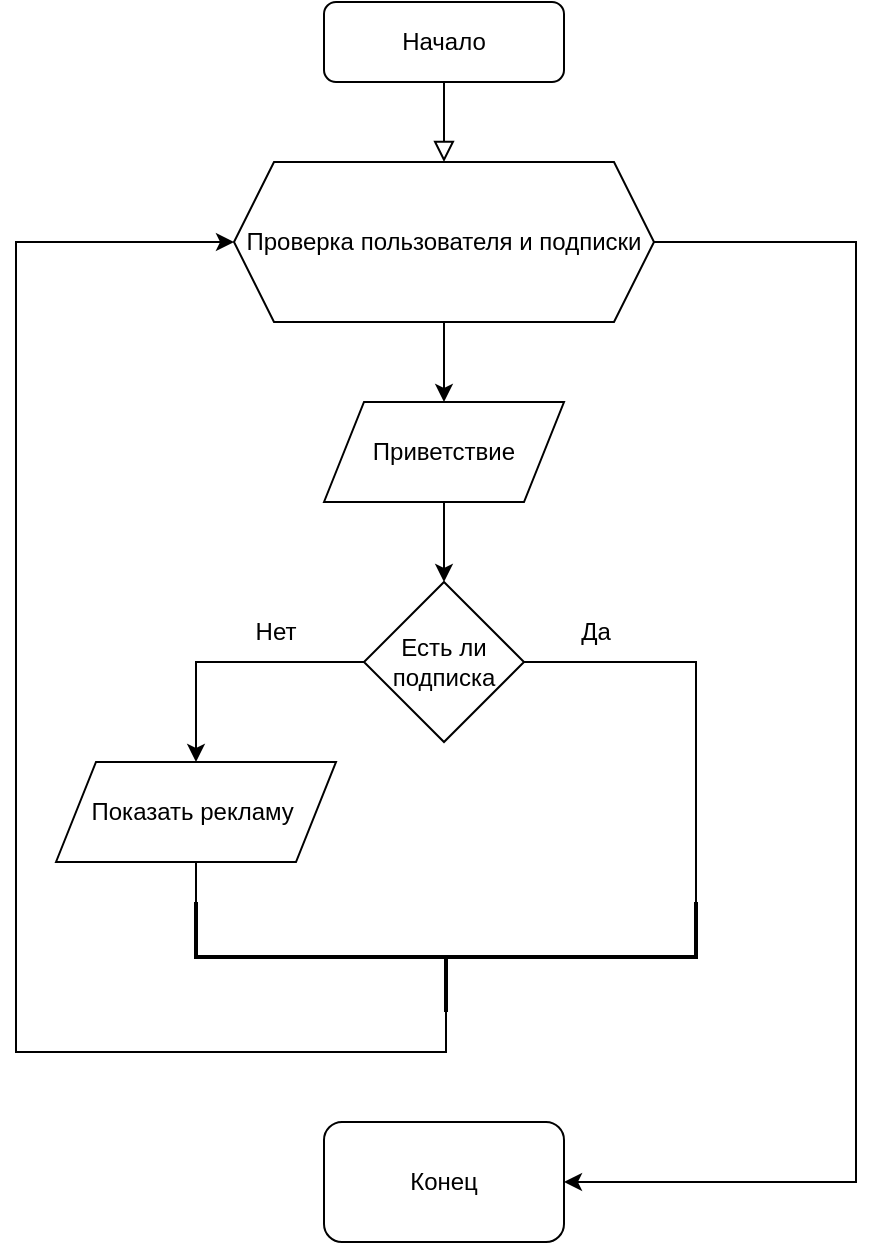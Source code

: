 <mxfile version="21.6.7" type="device">
  <diagram id="C5RBs43oDa-KdzZeNtuy" name="Page-1">
    <mxGraphModel dx="1426" dy="743" grid="1" gridSize="10" guides="1" tooltips="1" connect="1" arrows="1" fold="1" page="1" pageScale="1" pageWidth="827" pageHeight="1169" math="0" shadow="0">
      <root>
        <mxCell id="WIyWlLk6GJQsqaUBKTNV-0" />
        <mxCell id="WIyWlLk6GJQsqaUBKTNV-1" parent="WIyWlLk6GJQsqaUBKTNV-0" />
        <mxCell id="WIyWlLk6GJQsqaUBKTNV-2" value="" style="rounded=0;html=1;jettySize=auto;orthogonalLoop=1;fontSize=11;endArrow=block;endFill=0;endSize=8;strokeWidth=1;shadow=0;labelBackgroundColor=none;edgeStyle=orthogonalEdgeStyle;entryX=0.5;entryY=0;entryDx=0;entryDy=0;" parent="WIyWlLk6GJQsqaUBKTNV-1" source="WIyWlLk6GJQsqaUBKTNV-3" edge="1">
          <mxGeometry relative="1" as="geometry">
            <mxPoint x="414" y="160" as="targetPoint" />
          </mxGeometry>
        </mxCell>
        <mxCell id="WIyWlLk6GJQsqaUBKTNV-3" value="Начало" style="rounded=1;whiteSpace=wrap;html=1;fontSize=12;glass=0;strokeWidth=1;shadow=0;" parent="WIyWlLk6GJQsqaUBKTNV-1" vertex="1">
          <mxGeometry x="354" y="80" width="120" height="40" as="geometry" />
        </mxCell>
        <mxCell id="DrHuIfY6wFgqm-kkz8UV-20" style="edgeStyle=orthogonalEdgeStyle;rounded=0;orthogonalLoop=1;jettySize=auto;html=1;exitX=0.5;exitY=1;exitDx=0;exitDy=0;entryX=0.5;entryY=0;entryDx=0;entryDy=0;" edge="1" parent="WIyWlLk6GJQsqaUBKTNV-1" source="DrHuIfY6wFgqm-kkz8UV-16" target="DrHuIfY6wFgqm-kkz8UV-19">
          <mxGeometry relative="1" as="geometry" />
        </mxCell>
        <mxCell id="DrHuIfY6wFgqm-kkz8UV-42" style="edgeStyle=orthogonalEdgeStyle;rounded=0;orthogonalLoop=1;jettySize=auto;html=1;entryX=1;entryY=0.5;entryDx=0;entryDy=0;" edge="1" parent="WIyWlLk6GJQsqaUBKTNV-1" source="DrHuIfY6wFgqm-kkz8UV-16" target="DrHuIfY6wFgqm-kkz8UV-41">
          <mxGeometry relative="1" as="geometry">
            <Array as="points">
              <mxPoint x="620" y="200" />
              <mxPoint x="620" y="670" />
            </Array>
          </mxGeometry>
        </mxCell>
        <mxCell id="DrHuIfY6wFgqm-kkz8UV-16" value="Проверка пользователя и подписки" style="shape=hexagon;perimeter=hexagonPerimeter2;whiteSpace=wrap;html=1;fixedSize=1;" vertex="1" parent="WIyWlLk6GJQsqaUBKTNV-1">
          <mxGeometry x="309" y="160" width="210" height="80" as="geometry" />
        </mxCell>
        <mxCell id="DrHuIfY6wFgqm-kkz8UV-25" style="edgeStyle=orthogonalEdgeStyle;rounded=0;orthogonalLoop=1;jettySize=auto;html=1;exitX=0;exitY=0.5;exitDx=0;exitDy=0;entryX=0.5;entryY=0;entryDx=0;entryDy=0;" edge="1" parent="WIyWlLk6GJQsqaUBKTNV-1" source="DrHuIfY6wFgqm-kkz8UV-17" target="DrHuIfY6wFgqm-kkz8UV-24">
          <mxGeometry relative="1" as="geometry" />
        </mxCell>
        <mxCell id="DrHuIfY6wFgqm-kkz8UV-17" value="Есть ли подписка" style="rhombus;whiteSpace=wrap;html=1;" vertex="1" parent="WIyWlLk6GJQsqaUBKTNV-1">
          <mxGeometry x="374" y="370" width="80" height="80" as="geometry" />
        </mxCell>
        <mxCell id="DrHuIfY6wFgqm-kkz8UV-21" style="edgeStyle=orthogonalEdgeStyle;rounded=0;orthogonalLoop=1;jettySize=auto;html=1;entryX=0.5;entryY=0;entryDx=0;entryDy=0;" edge="1" parent="WIyWlLk6GJQsqaUBKTNV-1" source="DrHuIfY6wFgqm-kkz8UV-19" target="DrHuIfY6wFgqm-kkz8UV-17">
          <mxGeometry relative="1" as="geometry" />
        </mxCell>
        <mxCell id="DrHuIfY6wFgqm-kkz8UV-19" value="Приветствие" style="shape=parallelogram;perimeter=parallelogramPerimeter;whiteSpace=wrap;html=1;fixedSize=1;" vertex="1" parent="WIyWlLk6GJQsqaUBKTNV-1">
          <mxGeometry x="354" y="280" width="120" height="50" as="geometry" />
        </mxCell>
        <mxCell id="DrHuIfY6wFgqm-kkz8UV-37" style="edgeStyle=orthogonalEdgeStyle;rounded=0;orthogonalLoop=1;jettySize=auto;html=1;exitX=0;exitY=0.5;exitDx=0;exitDy=0;exitPerimeter=0;entryX=0;entryY=0.5;entryDx=0;entryDy=0;" edge="1" parent="WIyWlLk6GJQsqaUBKTNV-1" source="DrHuIfY6wFgqm-kkz8UV-22" target="DrHuIfY6wFgqm-kkz8UV-16">
          <mxGeometry relative="1" as="geometry">
            <Array as="points">
              <mxPoint x="415" y="605" />
              <mxPoint x="200" y="605" />
              <mxPoint x="200" y="200" />
            </Array>
          </mxGeometry>
        </mxCell>
        <mxCell id="DrHuIfY6wFgqm-kkz8UV-22" value="" style="strokeWidth=2;html=1;shape=mxgraph.flowchart.annotation_2;align=left;labelPosition=right;pointerEvents=1;direction=north;" vertex="1" parent="WIyWlLk6GJQsqaUBKTNV-1">
          <mxGeometry x="290" y="530" width="250" height="55" as="geometry" />
        </mxCell>
        <mxCell id="DrHuIfY6wFgqm-kkz8UV-24" value="Показать рекламу&amp;nbsp;" style="shape=parallelogram;perimeter=parallelogramPerimeter;whiteSpace=wrap;html=1;fixedSize=1;" vertex="1" parent="WIyWlLk6GJQsqaUBKTNV-1">
          <mxGeometry x="220" y="460" width="140" height="50" as="geometry" />
        </mxCell>
        <mxCell id="DrHuIfY6wFgqm-kkz8UV-35" value="" style="endArrow=none;html=1;rounded=0;exitX=0.5;exitY=1;exitDx=0;exitDy=0;entryX=1;entryY=0;entryDx=0;entryDy=0;entryPerimeter=0;" edge="1" parent="WIyWlLk6GJQsqaUBKTNV-1" source="DrHuIfY6wFgqm-kkz8UV-24" target="DrHuIfY6wFgqm-kkz8UV-22">
          <mxGeometry width="50" height="50" relative="1" as="geometry">
            <mxPoint x="390" y="410" as="sourcePoint" />
            <mxPoint x="630" y="540" as="targetPoint" />
          </mxGeometry>
        </mxCell>
        <mxCell id="DrHuIfY6wFgqm-kkz8UV-36" value="" style="endArrow=none;html=1;rounded=0;entryX=1;entryY=1;entryDx=0;entryDy=0;entryPerimeter=0;exitX=1;exitY=0.5;exitDx=0;exitDy=0;" edge="1" parent="WIyWlLk6GJQsqaUBKTNV-1" source="DrHuIfY6wFgqm-kkz8UV-17" target="DrHuIfY6wFgqm-kkz8UV-22">
          <mxGeometry width="50" height="50" relative="1" as="geometry">
            <mxPoint x="390" y="410" as="sourcePoint" />
            <mxPoint x="440" y="360" as="targetPoint" />
            <Array as="points">
              <mxPoint x="490" y="410" />
              <mxPoint x="540" y="410" />
            </Array>
          </mxGeometry>
        </mxCell>
        <mxCell id="DrHuIfY6wFgqm-kkz8UV-38" value="Нет" style="text;html=1;strokeColor=none;fillColor=none;align=center;verticalAlign=middle;whiteSpace=wrap;rounded=0;" vertex="1" parent="WIyWlLk6GJQsqaUBKTNV-1">
          <mxGeometry x="300" y="380" width="60" height="30" as="geometry" />
        </mxCell>
        <mxCell id="DrHuIfY6wFgqm-kkz8UV-39" value="Да" style="text;html=1;strokeColor=none;fillColor=none;align=center;verticalAlign=middle;whiteSpace=wrap;rounded=0;" vertex="1" parent="WIyWlLk6GJQsqaUBKTNV-1">
          <mxGeometry x="460" y="380" width="60" height="30" as="geometry" />
        </mxCell>
        <mxCell id="DrHuIfY6wFgqm-kkz8UV-41" value="Конец" style="rounded=1;whiteSpace=wrap;html=1;" vertex="1" parent="WIyWlLk6GJQsqaUBKTNV-1">
          <mxGeometry x="354" y="640" width="120" height="60" as="geometry" />
        </mxCell>
      </root>
    </mxGraphModel>
  </diagram>
</mxfile>

